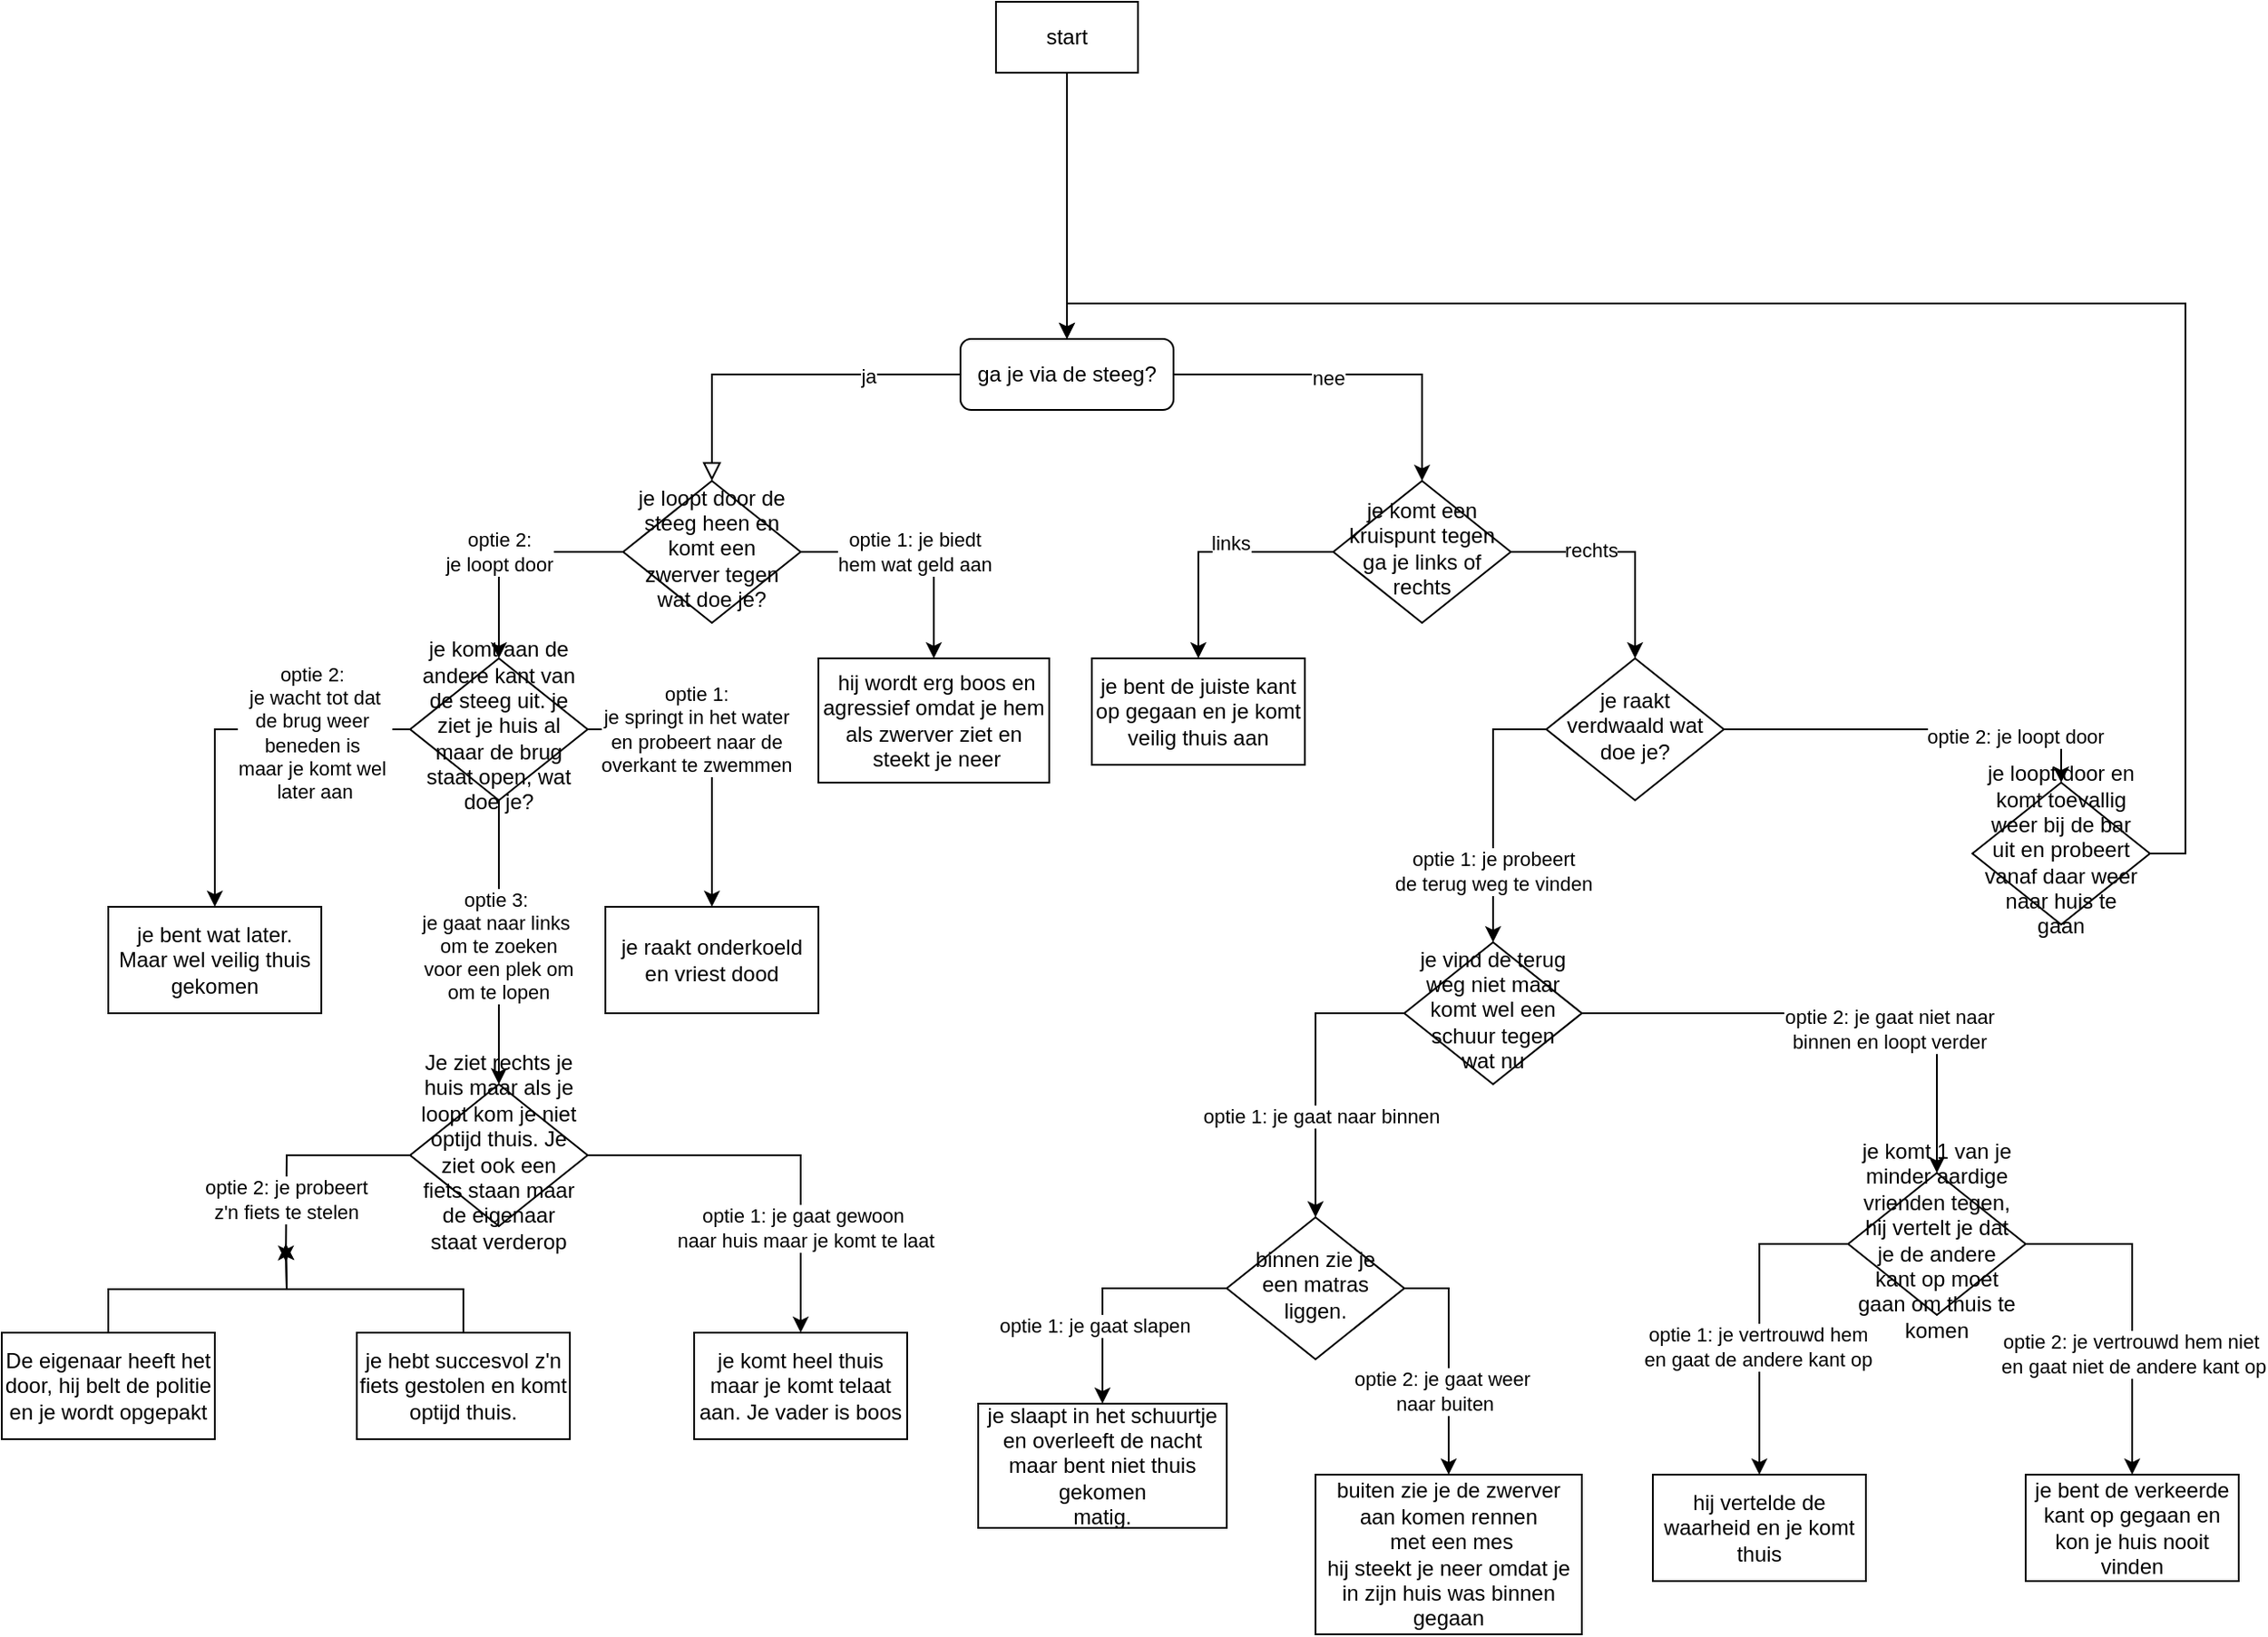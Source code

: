 <mxfile version="22.1.0" type="device">
  <diagram id="C5RBs43oDa-KdzZeNtuy" name="Page-1">
    <mxGraphModel dx="2072" dy="1868" grid="1" gridSize="10" guides="1" tooltips="1" connect="1" arrows="1" fold="1" page="1" pageScale="1" pageWidth="827" pageHeight="1169" background="none" math="0" shadow="0">
      <root>
        <mxCell id="WIyWlLk6GJQsqaUBKTNV-0" />
        <mxCell id="WIyWlLk6GJQsqaUBKTNV-1" parent="WIyWlLk6GJQsqaUBKTNV-0" />
        <mxCell id="WIyWlLk6GJQsqaUBKTNV-2" value="" style="rounded=0;html=1;jettySize=auto;orthogonalLoop=1;fontSize=11;endArrow=block;endFill=0;endSize=8;strokeWidth=1;shadow=0;labelBackgroundColor=none;edgeStyle=orthogonalEdgeStyle;" parent="WIyWlLk6GJQsqaUBKTNV-1" source="WIyWlLk6GJQsqaUBKTNV-3" target="WIyWlLk6GJQsqaUBKTNV-6" edge="1">
          <mxGeometry relative="1" as="geometry" />
        </mxCell>
        <mxCell id="8QrK9iJkaMH3_xiOBujv-0" value="ja" style="edgeLabel;html=1;align=center;verticalAlign=middle;resizable=0;points=[];" parent="WIyWlLk6GJQsqaUBKTNV-2" vertex="1" connectable="0">
          <mxGeometry x="-0.48" y="1" relative="1" as="geometry">
            <mxPoint as="offset" />
          </mxGeometry>
        </mxCell>
        <mxCell id="8QrK9iJkaMH3_xiOBujv-7" style="edgeStyle=orthogonalEdgeStyle;rounded=0;orthogonalLoop=1;jettySize=auto;html=1;entryX=0.5;entryY=0;entryDx=0;entryDy=0;" parent="WIyWlLk6GJQsqaUBKTNV-1" source="WIyWlLk6GJQsqaUBKTNV-3" target="8QrK9iJkaMH3_xiOBujv-6" edge="1">
          <mxGeometry relative="1" as="geometry" />
        </mxCell>
        <mxCell id="8QrK9iJkaMH3_xiOBujv-8" value="nee&lt;br&gt;" style="edgeLabel;html=1;align=center;verticalAlign=middle;resizable=0;points=[];" parent="8QrK9iJkaMH3_xiOBujv-7" vertex="1" connectable="0">
          <mxGeometry x="-0.134" y="-2" relative="1" as="geometry">
            <mxPoint as="offset" />
          </mxGeometry>
        </mxCell>
        <mxCell id="WIyWlLk6GJQsqaUBKTNV-3" value="ga je via de steeg?" style="rounded=1;whiteSpace=wrap;html=1;fontSize=12;glass=0;strokeWidth=1;shadow=0;" parent="WIyWlLk6GJQsqaUBKTNV-1" vertex="1">
          <mxGeometry x="340" y="10" width="120" height="40" as="geometry" />
        </mxCell>
        <mxCell id="8QrK9iJkaMH3_xiOBujv-28" style="edgeStyle=orthogonalEdgeStyle;rounded=0;orthogonalLoop=1;jettySize=auto;html=1;exitX=1;exitY=0.5;exitDx=0;exitDy=0;" parent="WIyWlLk6GJQsqaUBKTNV-1" source="WIyWlLk6GJQsqaUBKTNV-6" target="8QrK9iJkaMH3_xiOBujv-37" edge="1">
          <mxGeometry relative="1" as="geometry">
            <mxPoint x="320" y="190" as="targetPoint" />
          </mxGeometry>
        </mxCell>
        <mxCell id="8QrK9iJkaMH3_xiOBujv-29" value="optie 1: je biedt&lt;br&gt;hem wat geld aan" style="edgeLabel;html=1;align=center;verticalAlign=middle;resizable=0;points=[];" parent="8QrK9iJkaMH3_xiOBujv-28" vertex="1" connectable="0">
          <mxGeometry x="-0.245" y="-2" relative="1" as="geometry">
            <mxPoint x="13" y="-2" as="offset" />
          </mxGeometry>
        </mxCell>
        <mxCell id="WIyWlLk6GJQsqaUBKTNV-6" value="je loopt door de steeg heen en komt een zwerver tegen wat doe je?&lt;br&gt;" style="rhombus;whiteSpace=wrap;html=1;shadow=0;fontFamily=Helvetica;fontSize=12;align=center;strokeWidth=1;spacing=6;spacingTop=-4;" parent="WIyWlLk6GJQsqaUBKTNV-1" vertex="1">
          <mxGeometry x="150" y="90" width="100" height="80" as="geometry" />
        </mxCell>
        <mxCell id="8QrK9iJkaMH3_xiOBujv-11" style="edgeStyle=orthogonalEdgeStyle;rounded=0;orthogonalLoop=1;jettySize=auto;html=1;entryX=0.5;entryY=0;entryDx=0;entryDy=0;" parent="WIyWlLk6GJQsqaUBKTNV-1" source="8QrK9iJkaMH3_xiOBujv-6" target="8QrK9iJkaMH3_xiOBujv-10" edge="1">
          <mxGeometry relative="1" as="geometry" />
        </mxCell>
        <mxCell id="8QrK9iJkaMH3_xiOBujv-12" value="rechts&lt;br&gt;" style="edgeLabel;html=1;align=center;verticalAlign=middle;resizable=0;points=[];" parent="8QrK9iJkaMH3_xiOBujv-11" vertex="1" connectable="0">
          <mxGeometry x="-0.314" y="1" relative="1" as="geometry">
            <mxPoint as="offset" />
          </mxGeometry>
        </mxCell>
        <mxCell id="8QrK9iJkaMH3_xiOBujv-23" value="" style="edgeStyle=orthogonalEdgeStyle;rounded=0;orthogonalLoop=1;jettySize=auto;html=1;entryX=0.5;entryY=0;entryDx=0;entryDy=0;" parent="WIyWlLk6GJQsqaUBKTNV-1" source="8QrK9iJkaMH3_xiOBujv-6" target="8QrK9iJkaMH3_xiOBujv-31" edge="1">
          <mxGeometry relative="1" as="geometry">
            <mxPoint x="480" y="200" as="targetPoint" />
          </mxGeometry>
        </mxCell>
        <mxCell id="8QrK9iJkaMH3_xiOBujv-24" value="links&lt;br&gt;" style="edgeLabel;html=1;align=center;verticalAlign=middle;resizable=0;points=[];" parent="8QrK9iJkaMH3_xiOBujv-23" vertex="1" connectable="0">
          <mxGeometry x="-0.141" y="-5" relative="1" as="geometry">
            <mxPoint as="offset" />
          </mxGeometry>
        </mxCell>
        <mxCell id="8QrK9iJkaMH3_xiOBujv-6" value="je komt een kruispunt tegen&lt;br&gt;ga je links of rechts" style="rhombus;whiteSpace=wrap;html=1;shadow=0;fontFamily=Helvetica;fontSize=12;align=center;strokeWidth=1;spacing=6;spacingTop=-4;" parent="WIyWlLk6GJQsqaUBKTNV-1" vertex="1">
          <mxGeometry x="550" y="90" width="100" height="80" as="geometry" />
        </mxCell>
        <mxCell id="8QrK9iJkaMH3_xiOBujv-16" style="edgeStyle=orthogonalEdgeStyle;rounded=0;orthogonalLoop=1;jettySize=auto;html=1;entryX=0.5;entryY=0;entryDx=0;entryDy=0;" parent="WIyWlLk6GJQsqaUBKTNV-1" source="8QrK9iJkaMH3_xiOBujv-10" target="8QrK9iJkaMH3_xiOBujv-15" edge="1">
          <mxGeometry relative="1" as="geometry">
            <Array as="points">
              <mxPoint x="640" y="230" />
              <mxPoint x="640" y="350" />
            </Array>
          </mxGeometry>
        </mxCell>
        <mxCell id="8QrK9iJkaMH3_xiOBujv-18" value="optie 1: je probeert&lt;br&gt;de terug weg te vinden" style="edgeLabel;html=1;align=center;verticalAlign=middle;resizable=0;points=[];" parent="8QrK9iJkaMH3_xiOBujv-16" vertex="1" connectable="0">
          <mxGeometry x="-0.051" y="7" relative="1" as="geometry">
            <mxPoint x="-7" y="39" as="offset" />
          </mxGeometry>
        </mxCell>
        <mxCell id="z74uvZRc1F4aPap3yh0D-12" style="edgeStyle=orthogonalEdgeStyle;rounded=0;orthogonalLoop=1;jettySize=auto;html=1;exitX=1;exitY=0.5;exitDx=0;exitDy=0;entryX=0.5;entryY=0;entryDx=0;entryDy=0;" parent="WIyWlLk6GJQsqaUBKTNV-1" source="8QrK9iJkaMH3_xiOBujv-10" target="z74uvZRc1F4aPap3yh0D-11" edge="1">
          <mxGeometry relative="1" as="geometry" />
        </mxCell>
        <mxCell id="z74uvZRc1F4aPap3yh0D-17" value="optie 2: je loopt door" style="edgeLabel;html=1;align=center;verticalAlign=middle;resizable=0;points=[];" parent="z74uvZRc1F4aPap3yh0D-12" vertex="1" connectable="0">
          <mxGeometry x="0.491" y="-4" relative="1" as="geometry">
            <mxPoint as="offset" />
          </mxGeometry>
        </mxCell>
        <mxCell id="8QrK9iJkaMH3_xiOBujv-10" value="je raakt verdwaald wat doe je?" style="rhombus;whiteSpace=wrap;html=1;shadow=0;fontFamily=Helvetica;fontSize=12;align=center;strokeWidth=1;spacing=6;spacingTop=-4;" parent="WIyWlLk6GJQsqaUBKTNV-1" vertex="1">
          <mxGeometry x="670" y="190" width="100" height="80" as="geometry" />
        </mxCell>
        <mxCell id="z74uvZRc1F4aPap3yh0D-29" style="edgeStyle=orthogonalEdgeStyle;rounded=0;orthogonalLoop=1;jettySize=auto;html=1;exitX=1;exitY=0.5;exitDx=0;exitDy=0;entryX=0.5;entryY=0;entryDx=0;entryDy=0;" parent="WIyWlLk6GJQsqaUBKTNV-1" source="8QrK9iJkaMH3_xiOBujv-15" target="SY6NwohN7gibhlJiDTAR-1" edge="1">
          <mxGeometry relative="1" as="geometry">
            <mxPoint x="767" y="540" as="targetPoint" />
          </mxGeometry>
        </mxCell>
        <mxCell id="z74uvZRc1F4aPap3yh0D-30" value="optie 2: je gaat niet naar&lt;br style=&quot;border-color: var(--border-color);&quot;&gt;binnen en loopt verder" style="edgeLabel;html=1;align=center;verticalAlign=middle;resizable=0;points=[];" parent="z74uvZRc1F4aPap3yh0D-29" vertex="1" connectable="0">
          <mxGeometry x="0.184" y="-1" relative="1" as="geometry">
            <mxPoint x="1" y="8" as="offset" />
          </mxGeometry>
        </mxCell>
        <mxCell id="ywXyLurBrzYXms8TkSIE-13" style="edgeStyle=orthogonalEdgeStyle;rounded=0;orthogonalLoop=1;jettySize=auto;html=1;exitX=0;exitY=0.5;exitDx=0;exitDy=0;entryX=0.5;entryY=0;entryDx=0;entryDy=0;" parent="WIyWlLk6GJQsqaUBKTNV-1" source="8QrK9iJkaMH3_xiOBujv-15" target="ywXyLurBrzYXms8TkSIE-12" edge="1">
          <mxGeometry relative="1" as="geometry" />
        </mxCell>
        <mxCell id="ywXyLurBrzYXms8TkSIE-14" value="optie 1: je gaat naar binnen" style="edgeLabel;html=1;align=center;verticalAlign=middle;resizable=0;points=[];" parent="ywXyLurBrzYXms8TkSIE-13" vertex="1" connectable="0">
          <mxGeometry x="0.304" y="3" relative="1" as="geometry">
            <mxPoint as="offset" />
          </mxGeometry>
        </mxCell>
        <mxCell id="8QrK9iJkaMH3_xiOBujv-15" value="je vind de terug weg niet maar komt wel een schuur tegen wat nu" style="rhombus;whiteSpace=wrap;html=1;shadow=0;fontFamily=Helvetica;fontSize=12;align=center;strokeWidth=1;spacing=6;spacingTop=-4;" parent="WIyWlLk6GJQsqaUBKTNV-1" vertex="1">
          <mxGeometry x="590" y="350" width="100" height="80" as="geometry" />
        </mxCell>
        <mxCell id="8QrK9iJkaMH3_xiOBujv-32" style="edgeStyle=orthogonalEdgeStyle;rounded=0;orthogonalLoop=1;jettySize=auto;html=1;entryX=0.5;entryY=0;entryDx=0;entryDy=0;exitX=0;exitY=0.5;exitDx=0;exitDy=0;" parent="WIyWlLk6GJQsqaUBKTNV-1" source="WIyWlLk6GJQsqaUBKTNV-6" target="8QrK9iJkaMH3_xiOBujv-30" edge="1">
          <mxGeometry relative="1" as="geometry">
            <mxPoint x="-80" y="90" as="sourcePoint" />
          </mxGeometry>
        </mxCell>
        <mxCell id="8QrK9iJkaMH3_xiOBujv-36" value="optie 2:&lt;br&gt;je loopt door&lt;br&gt;" style="edgeLabel;html=1;align=center;verticalAlign=middle;resizable=0;points=[];" parent="8QrK9iJkaMH3_xiOBujv-32" vertex="1" connectable="0">
          <mxGeometry x="0.396" y="1" relative="1" as="geometry">
            <mxPoint x="-1" y="-21" as="offset" />
          </mxGeometry>
        </mxCell>
        <mxCell id="z74uvZRc1F4aPap3yh0D-3" value="" style="edgeStyle=orthogonalEdgeStyle;rounded=0;orthogonalLoop=1;jettySize=auto;html=1;entryX=0.5;entryY=0;entryDx=0;entryDy=0;" parent="WIyWlLk6GJQsqaUBKTNV-1" source="8QrK9iJkaMH3_xiOBujv-30" target="z74uvZRc1F4aPap3yh0D-5" edge="1">
          <mxGeometry relative="1" as="geometry">
            <mxPoint x="230" y="360" as="targetPoint" />
          </mxGeometry>
        </mxCell>
        <mxCell id="z74uvZRc1F4aPap3yh0D-4" value="optie 1: &lt;br&gt;je springt in het water&lt;br&gt;en probeert naar de&lt;br&gt;overkant te zwemmen" style="edgeLabel;html=1;align=center;verticalAlign=middle;resizable=0;points=[];" parent="z74uvZRc1F4aPap3yh0D-3" vertex="1" connectable="0">
          <mxGeometry x="-0.573" y="-2" relative="1" as="geometry">
            <mxPoint x="24" y="-2" as="offset" />
          </mxGeometry>
        </mxCell>
        <mxCell id="z74uvZRc1F4aPap3yh0D-7" value="" style="edgeStyle=orthogonalEdgeStyle;rounded=0;orthogonalLoop=1;jettySize=auto;html=1;exitX=0;exitY=0.5;exitDx=0;exitDy=0;" parent="WIyWlLk6GJQsqaUBKTNV-1" source="8QrK9iJkaMH3_xiOBujv-30" target="z74uvZRc1F4aPap3yh0D-10" edge="1">
          <mxGeometry relative="1" as="geometry">
            <mxPoint x="-10" y="250" as="sourcePoint" />
            <mxPoint x="-80" y="330" as="targetPoint" />
          </mxGeometry>
        </mxCell>
        <mxCell id="z74uvZRc1F4aPap3yh0D-9" value="optie 2:&amp;nbsp;&lt;br&gt;je wacht tot dat&lt;br&gt;de brug weer&amp;nbsp;&lt;br&gt;beneden is&amp;nbsp;&lt;br&gt;maar je komt wel&amp;nbsp;&lt;br&gt;later aan" style="edgeLabel;html=1;align=center;verticalAlign=middle;resizable=0;points=[];" parent="z74uvZRc1F4aPap3yh0D-7" vertex="1" connectable="0">
          <mxGeometry x="-0.483" y="2" relative="1" as="geometry">
            <mxPoint as="offset" />
          </mxGeometry>
        </mxCell>
        <mxCell id="ywXyLurBrzYXms8TkSIE-1" style="edgeStyle=orthogonalEdgeStyle;rounded=0;orthogonalLoop=1;jettySize=auto;html=1;exitX=0.5;exitY=1;exitDx=0;exitDy=0;entryX=0.5;entryY=0;entryDx=0;entryDy=0;" parent="WIyWlLk6GJQsqaUBKTNV-1" source="8QrK9iJkaMH3_xiOBujv-30" target="ywXyLurBrzYXms8TkSIE-0" edge="1">
          <mxGeometry relative="1" as="geometry" />
        </mxCell>
        <mxCell id="ywXyLurBrzYXms8TkSIE-2" value="optie 3:&lt;br style=&quot;border-color: var(--border-color);&quot;&gt;je gaat naar links&lt;br style=&quot;border-color: var(--border-color);&quot;&gt;&amp;nbsp;om te zoeken&lt;br style=&quot;border-color: var(--border-color);&quot;&gt;&amp;nbsp;voor een plek om&lt;br style=&quot;border-color: var(--border-color);&quot;&gt;&amp;nbsp;om te lopen" style="edgeLabel;html=1;align=center;verticalAlign=middle;resizable=0;points=[];" parent="ywXyLurBrzYXms8TkSIE-1" vertex="1" connectable="0">
          <mxGeometry x="0.02" y="-2" relative="1" as="geometry">
            <mxPoint as="offset" />
          </mxGeometry>
        </mxCell>
        <mxCell id="8QrK9iJkaMH3_xiOBujv-30" value="je komt aan de andere kant van de steeg uit. je ziet je huis al maar de brug staat open, wat doe je?" style="rhombus;whiteSpace=wrap;html=1;shadow=0;fontFamily=Helvetica;fontSize=12;align=center;strokeWidth=1;spacing=6;spacingTop=-4;" parent="WIyWlLk6GJQsqaUBKTNV-1" vertex="1">
          <mxGeometry x="30" y="190" width="100" height="80" as="geometry" />
        </mxCell>
        <mxCell id="8QrK9iJkaMH3_xiOBujv-31" value="je bent de juiste kant op gegaan en je komt veilig thuis aan" style="rounded=0;whiteSpace=wrap;html=1;" parent="WIyWlLk6GJQsqaUBKTNV-1" vertex="1">
          <mxGeometry x="414" y="190" width="120" height="60" as="geometry" />
        </mxCell>
        <mxCell id="8QrK9iJkaMH3_xiOBujv-37" value="&amp;nbsp;hij wordt erg boos en agressief omdat je hem als zwerver ziet en&lt;br style=&quot;border-color: var(--border-color);&quot;&gt;&amp;nbsp;steekt je neer" style="rounded=0;whiteSpace=wrap;html=1;" parent="WIyWlLk6GJQsqaUBKTNV-1" vertex="1">
          <mxGeometry x="260" y="190" width="130" height="70" as="geometry" />
        </mxCell>
        <mxCell id="z74uvZRc1F4aPap3yh0D-5" value="je raakt onderkoeld en vriest dood" style="rounded=0;whiteSpace=wrap;html=1;" parent="WIyWlLk6GJQsqaUBKTNV-1" vertex="1">
          <mxGeometry x="140" y="330" width="120" height="60" as="geometry" />
        </mxCell>
        <mxCell id="z74uvZRc1F4aPap3yh0D-10" value="je bent wat later.&lt;br&gt;Maar wel veilig thuis gekomen" style="rounded=0;whiteSpace=wrap;html=1;" parent="WIyWlLk6GJQsqaUBKTNV-1" vertex="1">
          <mxGeometry x="-140" y="330" width="120" height="60" as="geometry" />
        </mxCell>
        <mxCell id="z74uvZRc1F4aPap3yh0D-14" style="edgeStyle=orthogonalEdgeStyle;rounded=0;orthogonalLoop=1;jettySize=auto;html=1;exitX=1;exitY=0.5;exitDx=0;exitDy=0;entryX=0.5;entryY=0;entryDx=0;entryDy=0;" parent="WIyWlLk6GJQsqaUBKTNV-1" source="z74uvZRc1F4aPap3yh0D-11" target="WIyWlLk6GJQsqaUBKTNV-3" edge="1">
          <mxGeometry relative="1" as="geometry" />
        </mxCell>
        <mxCell id="z74uvZRc1F4aPap3yh0D-11" value="je loopt door en komt toevallig weer bij de bar uit en probeert vanaf daar weer naar huis te gaan" style="rhombus;whiteSpace=wrap;html=1;shadow=0;fontFamily=Helvetica;fontSize=12;align=center;strokeWidth=1;spacing=6;spacingTop=-4;" parent="WIyWlLk6GJQsqaUBKTNV-1" vertex="1">
          <mxGeometry x="910" y="260" width="100" height="80" as="geometry" />
        </mxCell>
        <mxCell id="z74uvZRc1F4aPap3yh0D-16" style="edgeStyle=orthogonalEdgeStyle;rounded=0;orthogonalLoop=1;jettySize=auto;html=1;exitX=0.5;exitY=1;exitDx=0;exitDy=0;entryX=0.5;entryY=0;entryDx=0;entryDy=0;" parent="WIyWlLk6GJQsqaUBKTNV-1" source="z74uvZRc1F4aPap3yh0D-15" target="WIyWlLk6GJQsqaUBKTNV-3" edge="1">
          <mxGeometry relative="1" as="geometry" />
        </mxCell>
        <mxCell id="z74uvZRc1F4aPap3yh0D-15" value="start" style="rounded=0;whiteSpace=wrap;html=1;" parent="WIyWlLk6GJQsqaUBKTNV-1" vertex="1">
          <mxGeometry x="360" y="-180" width="80" height="40" as="geometry" />
        </mxCell>
        <mxCell id="z74uvZRc1F4aPap3yh0D-26" value="je slaapt in het schuurtje en overleeft de nacht maar bent niet thuis gekomen&lt;br style=&quot;border-color: var(--border-color);&quot;&gt;matig." style="rounded=0;whiteSpace=wrap;html=1;" parent="WIyWlLk6GJQsqaUBKTNV-1" vertex="1">
          <mxGeometry x="350" y="610" width="140" height="70" as="geometry" />
        </mxCell>
        <mxCell id="ywXyLurBrzYXms8TkSIE-3" style="edgeStyle=orthogonalEdgeStyle;rounded=0;orthogonalLoop=1;jettySize=auto;html=1;exitX=1;exitY=0.5;exitDx=0;exitDy=0;entryX=0.5;entryY=0;entryDx=0;entryDy=0;" parent="WIyWlLk6GJQsqaUBKTNV-1" source="ywXyLurBrzYXms8TkSIE-0" target="ywXyLurBrzYXms8TkSIE-6" edge="1">
          <mxGeometry relative="1" as="geometry">
            <mxPoint x="200" y="560" as="targetPoint" />
          </mxGeometry>
        </mxCell>
        <mxCell id="ywXyLurBrzYXms8TkSIE-5" value="optie 1: je gaat gewoon&lt;br&gt;&amp;nbsp;naar huis maar je komt te laat" style="edgeLabel;html=1;align=center;verticalAlign=middle;resizable=0;points=[];" parent="ywXyLurBrzYXms8TkSIE-3" vertex="1" connectable="0">
          <mxGeometry x="0.459" y="1" relative="1" as="geometry">
            <mxPoint as="offset" />
          </mxGeometry>
        </mxCell>
        <mxCell id="ywXyLurBrzYXms8TkSIE-4" style="edgeStyle=orthogonalEdgeStyle;rounded=0;orthogonalLoop=1;jettySize=auto;html=1;exitX=0;exitY=0.5;exitDx=0;exitDy=0;" parent="WIyWlLk6GJQsqaUBKTNV-1" source="ywXyLurBrzYXms8TkSIE-0" edge="1">
          <mxGeometry relative="1" as="geometry">
            <mxPoint x="-40" y="530" as="targetPoint" />
          </mxGeometry>
        </mxCell>
        <mxCell id="ywXyLurBrzYXms8TkSIE-7" value="optie 2: je probeert &lt;br&gt;z&#39;n fiets te stelen" style="edgeLabel;html=1;align=center;verticalAlign=middle;resizable=0;points=[];" parent="ywXyLurBrzYXms8TkSIE-4" vertex="1" connectable="0">
          <mxGeometry x="0.456" y="-1" relative="1" as="geometry">
            <mxPoint as="offset" />
          </mxGeometry>
        </mxCell>
        <mxCell id="ywXyLurBrzYXms8TkSIE-0" value="Je ziet rechts je huis maar als je loopt kom je niet optijd thuis. Je ziet ook een fiets staan maar de eigenaar staat verderop" style="rhombus;whiteSpace=wrap;html=1;shadow=0;fontFamily=Helvetica;fontSize=12;align=center;strokeWidth=1;spacing=6;spacingTop=-4;" parent="WIyWlLk6GJQsqaUBKTNV-1" vertex="1">
          <mxGeometry x="30" y="430" width="100" height="80" as="geometry" />
        </mxCell>
        <mxCell id="ywXyLurBrzYXms8TkSIE-6" value="je komt heel thuis maar je komt telaat aan. Je vader is boos" style="rounded=0;whiteSpace=wrap;html=1;" parent="WIyWlLk6GJQsqaUBKTNV-1" vertex="1">
          <mxGeometry x="190" y="570" width="120" height="60" as="geometry" />
        </mxCell>
        <mxCell id="ywXyLurBrzYXms8TkSIE-11" style="edgeStyle=orthogonalEdgeStyle;rounded=0;orthogonalLoop=1;jettySize=auto;html=1;exitX=0.5;exitY=0;exitDx=0;exitDy=0;" parent="WIyWlLk6GJQsqaUBKTNV-1" source="ywXyLurBrzYXms8TkSIE-8" edge="1">
          <mxGeometry relative="1" as="geometry">
            <mxPoint x="-40" y="520" as="targetPoint" />
          </mxGeometry>
        </mxCell>
        <mxCell id="ywXyLurBrzYXms8TkSIE-8" value="De eigenaar heeft het door, hij belt de politie en je wordt opgepakt" style="rounded=0;whiteSpace=wrap;html=1;" parent="WIyWlLk6GJQsqaUBKTNV-1" vertex="1">
          <mxGeometry x="-200" y="570" width="120" height="60" as="geometry" />
        </mxCell>
        <mxCell id="ywXyLurBrzYXms8TkSIE-10" style="edgeStyle=orthogonalEdgeStyle;rounded=0;orthogonalLoop=1;jettySize=auto;html=1;exitX=0.5;exitY=0;exitDx=0;exitDy=0;" parent="WIyWlLk6GJQsqaUBKTNV-1" source="ywXyLurBrzYXms8TkSIE-9" edge="1">
          <mxGeometry relative="1" as="geometry">
            <mxPoint x="-40" y="520" as="targetPoint" />
          </mxGeometry>
        </mxCell>
        <mxCell id="ywXyLurBrzYXms8TkSIE-9" value="je hebt succesvol z&#39;n fiets gestolen en komt optijd thuis." style="rounded=0;whiteSpace=wrap;html=1;" parent="WIyWlLk6GJQsqaUBKTNV-1" vertex="1">
          <mxGeometry y="570" width="120" height="60" as="geometry" />
        </mxCell>
        <mxCell id="ywXyLurBrzYXms8TkSIE-15" style="edgeStyle=orthogonalEdgeStyle;rounded=0;orthogonalLoop=1;jettySize=auto;html=1;exitX=0;exitY=0.5;exitDx=0;exitDy=0;entryX=0.5;entryY=0;entryDx=0;entryDy=0;" parent="WIyWlLk6GJQsqaUBKTNV-1" source="ywXyLurBrzYXms8TkSIE-12" target="z74uvZRc1F4aPap3yh0D-26" edge="1">
          <mxGeometry relative="1" as="geometry" />
        </mxCell>
        <mxCell id="ywXyLurBrzYXms8TkSIE-16" value="optie 1: je gaat slapen&amp;nbsp;" style="edgeLabel;html=1;align=center;verticalAlign=middle;resizable=0;points=[];" parent="ywXyLurBrzYXms8TkSIE-15" vertex="1" connectable="0">
          <mxGeometry x="0.342" y="-3" relative="1" as="geometry">
            <mxPoint as="offset" />
          </mxGeometry>
        </mxCell>
        <mxCell id="ywXyLurBrzYXms8TkSIE-20" value="" style="edgeStyle=orthogonalEdgeStyle;rounded=0;orthogonalLoop=1;jettySize=auto;html=1;exitX=1;exitY=0.5;exitDx=0;exitDy=0;" parent="WIyWlLk6GJQsqaUBKTNV-1" source="ywXyLurBrzYXms8TkSIE-12" target="ywXyLurBrzYXms8TkSIE-19" edge="1">
          <mxGeometry relative="1" as="geometry" />
        </mxCell>
        <mxCell id="ywXyLurBrzYXms8TkSIE-21" value="optie 2: je gaat weer&lt;br&gt;&amp;nbsp;naar buiten" style="edgeLabel;html=1;align=center;verticalAlign=middle;resizable=0;points=[];" parent="ywXyLurBrzYXms8TkSIE-20" vertex="1" connectable="0">
          <mxGeometry x="0.28" y="-4" relative="1" as="geometry">
            <mxPoint as="offset" />
          </mxGeometry>
        </mxCell>
        <mxCell id="ywXyLurBrzYXms8TkSIE-12" value="binnen zie je een matras liggen." style="rhombus;whiteSpace=wrap;html=1;shadow=0;fontFamily=Helvetica;fontSize=12;align=center;strokeWidth=1;spacing=6;spacingTop=-4;" parent="WIyWlLk6GJQsqaUBKTNV-1" vertex="1">
          <mxGeometry x="490" y="505" width="100" height="80" as="geometry" />
        </mxCell>
        <mxCell id="ywXyLurBrzYXms8TkSIE-19" value="buiten zie je de zwerver aan komen rennen&lt;br&gt;&amp;nbsp;met een mes&lt;br style=&quot;border-color: var(--border-color);&quot;&gt;hij steekt je neer omdat je in zijn huis was binnen gegaan" style="rounded=0;whiteSpace=wrap;html=1;" parent="WIyWlLk6GJQsqaUBKTNV-1" vertex="1">
          <mxGeometry x="540" y="650" width="150" height="90" as="geometry" />
        </mxCell>
        <mxCell id="SY6NwohN7gibhlJiDTAR-3" style="edgeStyle=orthogonalEdgeStyle;rounded=0;orthogonalLoop=1;jettySize=auto;html=1;exitX=0;exitY=0.5;exitDx=0;exitDy=0;entryX=0.5;entryY=0;entryDx=0;entryDy=0;" edge="1" parent="WIyWlLk6GJQsqaUBKTNV-1" source="SY6NwohN7gibhlJiDTAR-1" target="SY6NwohN7gibhlJiDTAR-2">
          <mxGeometry relative="1" as="geometry" />
        </mxCell>
        <mxCell id="SY6NwohN7gibhlJiDTAR-4" value="optie 1: je vertrouwd hem &lt;br&gt;en gaat de andere kant op" style="edgeLabel;html=1;align=center;verticalAlign=middle;resizable=0;points=[];" vertex="1" connectable="0" parent="SY6NwohN7gibhlJiDTAR-3">
          <mxGeometry x="0.198" relative="1" as="geometry">
            <mxPoint x="-1" as="offset" />
          </mxGeometry>
        </mxCell>
        <mxCell id="SY6NwohN7gibhlJiDTAR-6" style="edgeStyle=orthogonalEdgeStyle;rounded=0;orthogonalLoop=1;jettySize=auto;html=1;exitX=1;exitY=0.5;exitDx=0;exitDy=0;entryX=0.5;entryY=0;entryDx=0;entryDy=0;" edge="1" parent="WIyWlLk6GJQsqaUBKTNV-1" source="SY6NwohN7gibhlJiDTAR-1" target="SY6NwohN7gibhlJiDTAR-5">
          <mxGeometry relative="1" as="geometry" />
        </mxCell>
        <mxCell id="SY6NwohN7gibhlJiDTAR-7" value="optie 2: je vertrouwd hem niet&lt;br&gt;&amp;nbsp;en gaat niet de andere kant op" style="edgeLabel;html=1;align=center;verticalAlign=middle;resizable=0;points=[];" vertex="1" connectable="0" parent="SY6NwohN7gibhlJiDTAR-6">
          <mxGeometry x="0.268" y="-1" relative="1" as="geometry">
            <mxPoint y="1" as="offset" />
          </mxGeometry>
        </mxCell>
        <mxCell id="SY6NwohN7gibhlJiDTAR-1" value="je komt 1 van je minder aardige vrienden tegen, hij vertelt je dat je de andere kant op moet gaan om thuis te komen" style="rhombus;whiteSpace=wrap;html=1;shadow=0;fontFamily=Helvetica;fontSize=12;align=center;strokeWidth=1;spacing=6;spacingTop=-4;" vertex="1" parent="WIyWlLk6GJQsqaUBKTNV-1">
          <mxGeometry x="840" y="480" width="100" height="80" as="geometry" />
        </mxCell>
        <mxCell id="SY6NwohN7gibhlJiDTAR-2" value="hij vertelde de waarheid en je komt thuis" style="rounded=0;whiteSpace=wrap;html=1;" vertex="1" parent="WIyWlLk6GJQsqaUBKTNV-1">
          <mxGeometry x="730" y="650" width="120" height="60" as="geometry" />
        </mxCell>
        <mxCell id="SY6NwohN7gibhlJiDTAR-5" value="je bent de verkeerde kant op gegaan en kon je huis nooit vinden" style="rounded=0;whiteSpace=wrap;html=1;" vertex="1" parent="WIyWlLk6GJQsqaUBKTNV-1">
          <mxGeometry x="940" y="650" width="120" height="60" as="geometry" />
        </mxCell>
      </root>
    </mxGraphModel>
  </diagram>
</mxfile>

